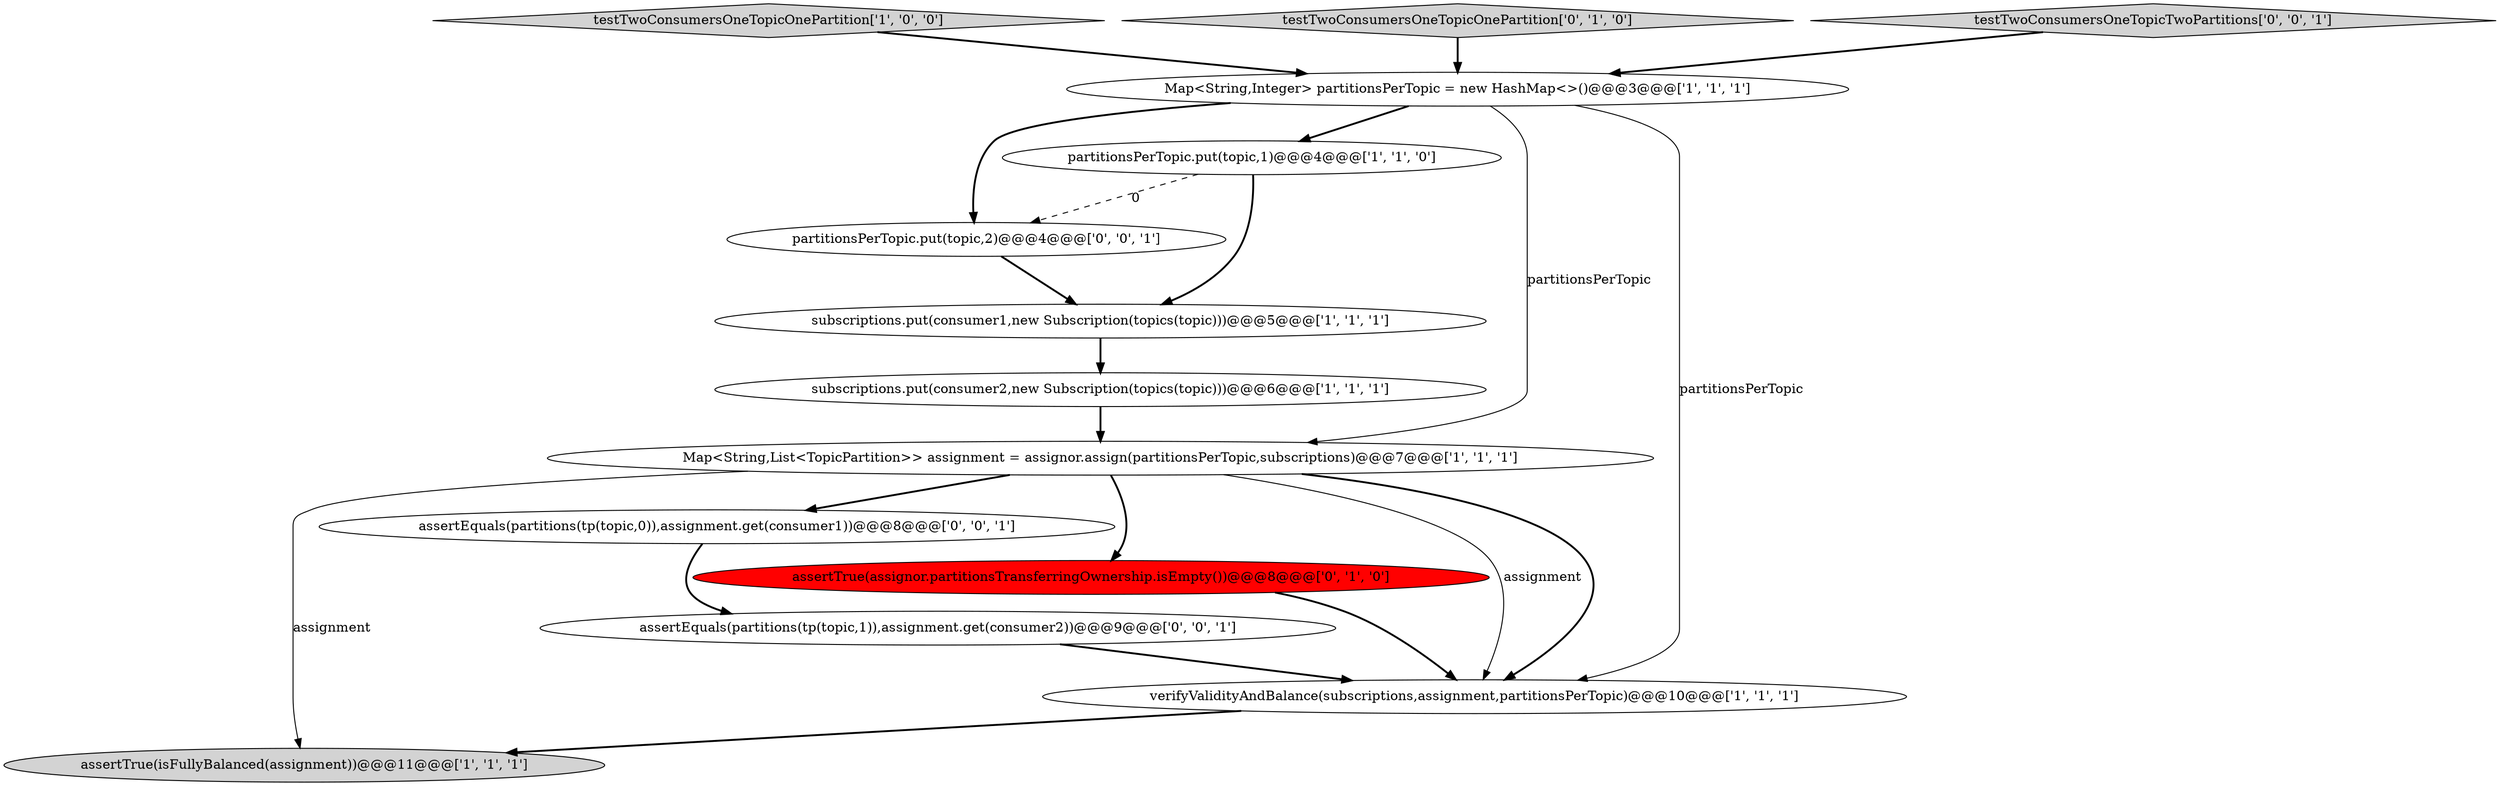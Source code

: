 digraph {
7 [style = filled, label = "assertTrue(isFullyBalanced(assignment))@@@11@@@['1', '1', '1']", fillcolor = lightgray, shape = ellipse image = "AAA0AAABBB1BBB"];
12 [style = filled, label = "partitionsPerTopic.put(topic,2)@@@4@@@['0', '0', '1']", fillcolor = white, shape = ellipse image = "AAA0AAABBB3BBB"];
3 [style = filled, label = "Map<String,Integer> partitionsPerTopic = new HashMap<>()@@@3@@@['1', '1', '1']", fillcolor = white, shape = ellipse image = "AAA0AAABBB1BBB"];
4 [style = filled, label = "subscriptions.put(consumer2,new Subscription(topics(topic)))@@@6@@@['1', '1', '1']", fillcolor = white, shape = ellipse image = "AAA0AAABBB1BBB"];
0 [style = filled, label = "partitionsPerTopic.put(topic,1)@@@4@@@['1', '1', '0']", fillcolor = white, shape = ellipse image = "AAA0AAABBB1BBB"];
1 [style = filled, label = "testTwoConsumersOneTopicOnePartition['1', '0', '0']", fillcolor = lightgray, shape = diamond image = "AAA0AAABBB1BBB"];
2 [style = filled, label = "subscriptions.put(consumer1,new Subscription(topics(topic)))@@@5@@@['1', '1', '1']", fillcolor = white, shape = ellipse image = "AAA0AAABBB1BBB"];
9 [style = filled, label = "testTwoConsumersOneTopicOnePartition['0', '1', '0']", fillcolor = lightgray, shape = diamond image = "AAA0AAABBB2BBB"];
11 [style = filled, label = "assertEquals(partitions(tp(topic,0)),assignment.get(consumer1))@@@8@@@['0', '0', '1']", fillcolor = white, shape = ellipse image = "AAA0AAABBB3BBB"];
13 [style = filled, label = "assertEquals(partitions(tp(topic,1)),assignment.get(consumer2))@@@9@@@['0', '0', '1']", fillcolor = white, shape = ellipse image = "AAA0AAABBB3BBB"];
5 [style = filled, label = "Map<String,List<TopicPartition>> assignment = assignor.assign(partitionsPerTopic,subscriptions)@@@7@@@['1', '1', '1']", fillcolor = white, shape = ellipse image = "AAA0AAABBB1BBB"];
8 [style = filled, label = "assertTrue(assignor.partitionsTransferringOwnership.isEmpty())@@@8@@@['0', '1', '0']", fillcolor = red, shape = ellipse image = "AAA1AAABBB2BBB"];
10 [style = filled, label = "testTwoConsumersOneTopicTwoPartitions['0', '0', '1']", fillcolor = lightgray, shape = diamond image = "AAA0AAABBB3BBB"];
6 [style = filled, label = "verifyValidityAndBalance(subscriptions,assignment,partitionsPerTopic)@@@10@@@['1', '1', '1']", fillcolor = white, shape = ellipse image = "AAA0AAABBB1BBB"];
5->8 [style = bold, label=""];
5->7 [style = solid, label="assignment"];
0->2 [style = bold, label=""];
1->3 [style = bold, label=""];
10->3 [style = bold, label=""];
8->6 [style = bold, label=""];
3->12 [style = bold, label=""];
0->12 [style = dashed, label="0"];
2->4 [style = bold, label=""];
3->5 [style = solid, label="partitionsPerTopic"];
3->0 [style = bold, label=""];
5->6 [style = solid, label="assignment"];
12->2 [style = bold, label=""];
5->6 [style = bold, label=""];
11->13 [style = bold, label=""];
9->3 [style = bold, label=""];
5->11 [style = bold, label=""];
13->6 [style = bold, label=""];
6->7 [style = bold, label=""];
4->5 [style = bold, label=""];
3->6 [style = solid, label="partitionsPerTopic"];
}
